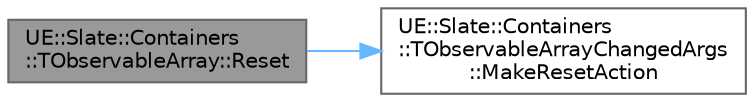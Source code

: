 digraph "UE::Slate::Containers::TObservableArray::Reset"
{
 // INTERACTIVE_SVG=YES
 // LATEX_PDF_SIZE
  bgcolor="transparent";
  edge [fontname=Helvetica,fontsize=10,labelfontname=Helvetica,labelfontsize=10];
  node [fontname=Helvetica,fontsize=10,shape=box,height=0.2,width=0.4];
  rankdir="LR";
  Node1 [id="Node000001",label="UE::Slate::Containers\l::TObservableArray::Reset",height=0.2,width=0.4,color="gray40", fillcolor="grey60", style="filled", fontcolor="black",tooltip=" "];
  Node1 -> Node2 [id="edge1_Node000001_Node000002",color="steelblue1",style="solid",tooltip=" "];
  Node2 [id="Node000002",label="UE::Slate::Containers\l::TObservableArrayChangedArgs\l::MakeResetAction",height=0.2,width=0.4,color="grey40", fillcolor="white", style="filled",URL="$d9/d57/structUE_1_1Slate_1_1Containers_1_1TObservableArrayChangedArgs.html#ad378e42f05348b8673d7918f565ee08a",tooltip=" "];
}
